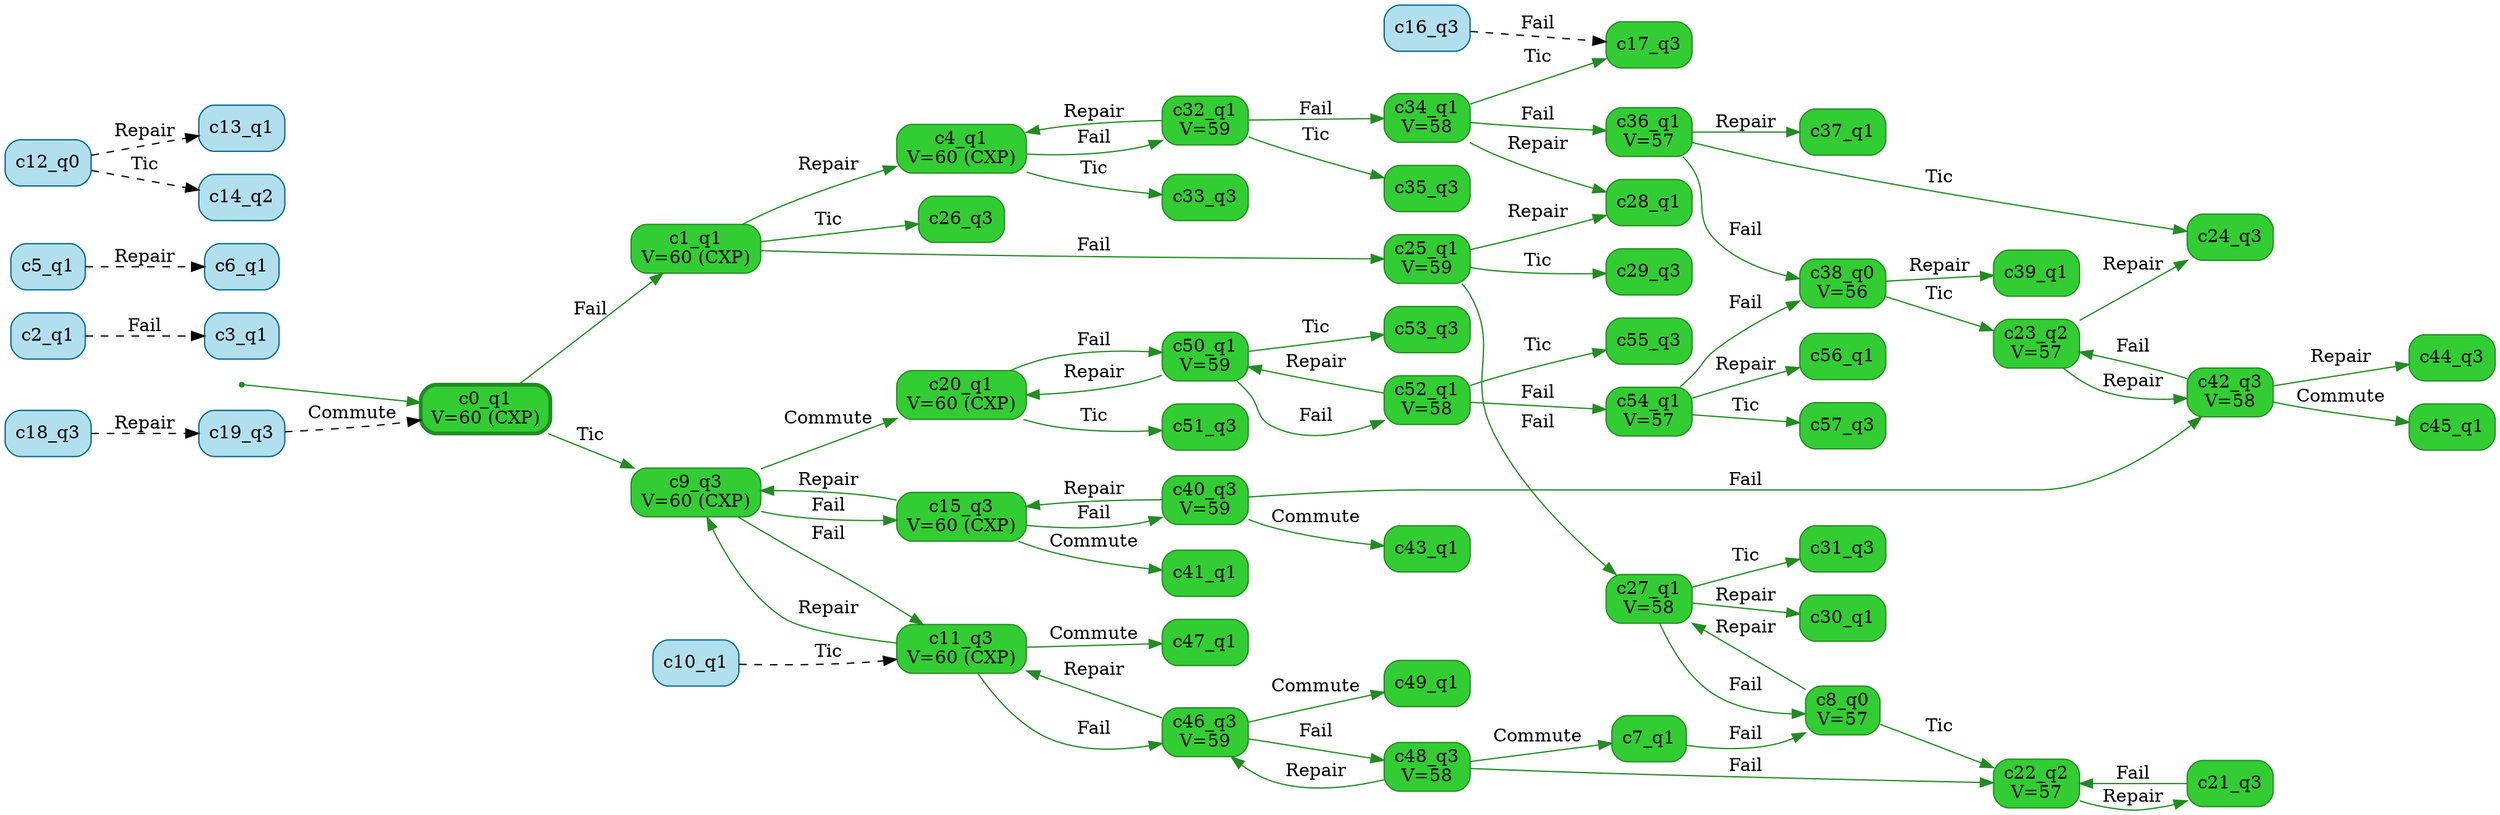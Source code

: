 digraph g {

	rankdir="LR"

	__invisible__[shape="point", color="forestgreen"]
	c0_q1[label="c0_q1\nV=60 (CXP)", shape="box", style="rounded, filled", color="forestgreen", fillcolor="limegreen", penwidth=3] // Initial
	c1_q1[label="c1_q1\nV=60 (CXP)", shape="box", style="rounded, filled", color="forestgreen", fillcolor="limegreen"]
	c4_q1[label="c4_q1\nV=60 (CXP)", shape="box", style="rounded, filled", color="forestgreen", fillcolor="limegreen"]
	c32_q1[label="c32_q1\nV=59", shape="box", style="rounded, filled", color="forestgreen", fillcolor="limegreen"]
	c34_q1[label="c34_q1\nV=58", shape="box", style="rounded, filled", color="forestgreen", fillcolor="limegreen"]
	c36_q1[label="c36_q1\nV=57", shape="box", style="rounded, filled", color="forestgreen", fillcolor="limegreen"]
	c37_q1[label="c37_q1", shape="box", style="rounded, filled", color="forestgreen", fillcolor="limegreen"]
	c38_q0[label="c38_q0\nV=56", shape="box", style="rounded, filled", color="forestgreen", fillcolor="limegreen"]
	c39_q1[label="c39_q1", shape="box", style="rounded, filled", color="forestgreen", fillcolor="limegreen"]
	c23_q2[label="c23_q2\nV=57", shape="box", style="rounded, filled", color="forestgreen", fillcolor="limegreen"]
	c24_q3[label="c24_q3", shape="box", style="rounded, filled", color="forestgreen", fillcolor="limegreen"]
	c42_q3[label="c42_q3\nV=58", shape="box", style="rounded, filled", color="forestgreen", fillcolor="limegreen"]
	c44_q3[label="c44_q3", shape="box", style="rounded, filled", color="forestgreen", fillcolor="limegreen"]
	c45_q1[label="c45_q1", shape="box", style="rounded, filled", color="forestgreen", fillcolor="limegreen"]
	c28_q1[label="c28_q1", shape="box", style="rounded, filled", color="forestgreen", fillcolor="limegreen"]
	c17_q3[label="c17_q3", shape="box", style="rounded, filled", color="forestgreen", fillcolor="limegreen"]
	c35_q3[label="c35_q3", shape="box", style="rounded, filled", color="forestgreen", fillcolor="limegreen"]
	c33_q3[label="c33_q3", shape="box", style="rounded, filled", color="forestgreen", fillcolor="limegreen"]
	c25_q1[label="c25_q1\nV=59", shape="box", style="rounded, filled", color="forestgreen", fillcolor="limegreen"]
	c27_q1[label="c27_q1\nV=58", shape="box", style="rounded, filled", color="forestgreen", fillcolor="limegreen"]
	c30_q1[label="c30_q1", shape="box", style="rounded, filled", color="forestgreen", fillcolor="limegreen"]
	c8_q0[label="c8_q0\nV=57", shape="box", style="rounded, filled", color="forestgreen", fillcolor="limegreen"]
	c22_q2[label="c22_q2\nV=57", shape="box", style="rounded, filled", color="forestgreen", fillcolor="limegreen"]
	c21_q3[label="c21_q3", shape="box", style="rounded, filled", color="forestgreen", fillcolor="limegreen"]
	c31_q3[label="c31_q3", shape="box", style="rounded, filled", color="forestgreen", fillcolor="limegreen"]
	c29_q3[label="c29_q3", shape="box", style="rounded, filled", color="forestgreen", fillcolor="limegreen"]
	c26_q3[label="c26_q3", shape="box", style="rounded, filled", color="forestgreen", fillcolor="limegreen"]
	c9_q3[label="c9_q3\nV=60 (CXP)", shape="box", style="rounded, filled", color="forestgreen", fillcolor="limegreen"]
	c15_q3[label="c15_q3\nV=60 (CXP)", shape="box", style="rounded, filled", color="forestgreen", fillcolor="limegreen"]
	c40_q3[label="c40_q3\nV=59", shape="box", style="rounded, filled", color="forestgreen", fillcolor="limegreen"]
	c43_q1[label="c43_q1", shape="box", style="rounded, filled", color="forestgreen", fillcolor="limegreen"]
	c41_q1[label="c41_q1", shape="box", style="rounded, filled", color="forestgreen", fillcolor="limegreen"]
	c11_q3[label="c11_q3\nV=60 (CXP)", shape="box", style="rounded, filled", color="forestgreen", fillcolor="limegreen"]
	c46_q3[label="c46_q3\nV=59", shape="box", style="rounded, filled", color="forestgreen", fillcolor="limegreen"]
	c48_q3[label="c48_q3\nV=58", shape="box", style="rounded, filled", color="forestgreen", fillcolor="limegreen"]
	c7_q1[label="c7_q1", shape="box", style="rounded, filled", color="forestgreen", fillcolor="limegreen"]
	c49_q1[label="c49_q1", shape="box", style="rounded, filled", color="forestgreen", fillcolor="limegreen"]
	c47_q1[label="c47_q1", shape="box", style="rounded, filled", color="forestgreen", fillcolor="limegreen"]
	c20_q1[label="c20_q1\nV=60 (CXP)", shape="box", style="rounded, filled", color="forestgreen", fillcolor="limegreen"]
	c50_q1[label="c50_q1\nV=59", shape="box", style="rounded, filled", color="forestgreen", fillcolor="limegreen"]
	c52_q1[label="c52_q1\nV=58", shape="box", style="rounded, filled", color="forestgreen", fillcolor="limegreen"]
	c54_q1[label="c54_q1\nV=57", shape="box", style="rounded, filled", color="forestgreen", fillcolor="limegreen"]
	c56_q1[label="c56_q1", shape="box", style="rounded, filled", color="forestgreen", fillcolor="limegreen"]
	c57_q3[label="c57_q3", shape="box", style="rounded, filled", color="forestgreen", fillcolor="limegreen"]
	c55_q3[label="c55_q3", shape="box", style="rounded, filled", color="forestgreen", fillcolor="limegreen"]
	c53_q3[label="c53_q3", shape="box", style="rounded, filled", color="forestgreen", fillcolor="limegreen"]
	c51_q3[label="c51_q3", shape="box", style="rounded, filled", color="forestgreen", fillcolor="limegreen"]
	c2_q1[label="c2_q1", shape="box", style="rounded, filled", color="deepskyblue4", fillcolor="lightblue2"]
	c3_q1[label="c3_q1", shape="box", style="rounded, filled", color="deepskyblue4", fillcolor="lightblue2"]
	c5_q1[label="c5_q1", shape="box", style="rounded, filled", color="deepskyblue4", fillcolor="lightblue2"]
	c6_q1[label="c6_q1", shape="box", style="rounded, filled", color="deepskyblue4", fillcolor="lightblue2"]
	c10_q1[label="c10_q1", shape="box", style="rounded, filled", color="deepskyblue4", fillcolor="lightblue2"]
	c12_q0[label="c12_q0", shape="box", style="rounded, filled", color="deepskyblue4", fillcolor="lightblue2"]
	c13_q1[label="c13_q1", shape="box", style="rounded, filled", color="deepskyblue4", fillcolor="lightblue2"]
	c14_q2[label="c14_q2", shape="box", style="rounded, filled", color="deepskyblue4", fillcolor="lightblue2"]
	c16_q3[label="c16_q3", shape="box", style="rounded, filled", color="deepskyblue4", fillcolor="lightblue2"]
	c18_q3[label="c18_q3", shape="box", style="rounded, filled", color="deepskyblue4", fillcolor="lightblue2"]
	c19_q3[label="c19_q3", shape="box", style="rounded, filled", color="deepskyblue4", fillcolor="lightblue2"]

	__invisible__ -> c0_q1[color="forestgreen"]
	c0_q1 -> c1_q1[label="Fail", color="forestgreen"]
	c1_q1 -> c4_q1[label="Repair", color="forestgreen"]
	c4_q1 -> c32_q1[label="Fail", color="forestgreen"]
	c32_q1 -> c34_q1[label="Fail", color="forestgreen"]
	c34_q1 -> c36_q1[label="Fail", color="forestgreen"]
	c36_q1 -> c37_q1[label="Repair", color="forestgreen"]
	c36_q1 -> c38_q0[label="Fail", color="forestgreen"]
	c38_q0 -> c39_q1[label="Repair", color="forestgreen"]
	c38_q0 -> c23_q2[label="Tic", color="forestgreen"]
	c23_q2 -> c24_q3[label="Repair", color="forestgreen"]
	c23_q2 -> c42_q3[label="Repair", color="forestgreen"]
	c42_q3 -> c44_q3[label="Repair", color="forestgreen"]
	c42_q3 -> c45_q1[label="Commute", color="forestgreen"]
	c42_q3 -> c23_q2[label="Fail", color="forestgreen"]
	c36_q1 -> c24_q3[label="Tic", color="forestgreen"]
	c34_q1 -> c28_q1[label="Repair", color="forestgreen"]
	c34_q1 -> c17_q3[label="Tic", color="forestgreen"]
	c32_q1 -> c4_q1[label="Repair", color="forestgreen"]
	c32_q1 -> c35_q3[label="Tic", color="forestgreen"]
	c4_q1 -> c33_q3[label="Tic", color="forestgreen"]
	c1_q1 -> c25_q1[label="Fail", color="forestgreen"]
	c25_q1 -> c27_q1[label="Fail", color="forestgreen"]
	c27_q1 -> c30_q1[label="Repair", color="forestgreen"]
	c27_q1 -> c8_q0[label="Fail", color="forestgreen"]
	c8_q0 -> c27_q1[label="Repair", color="forestgreen"]
	c8_q0 -> c22_q2[label="Tic", color="forestgreen"]
	c22_q2 -> c21_q3[label="Repair", color="forestgreen"]
	c21_q3 -> c22_q2[label="Fail", color="forestgreen"]
	c27_q1 -> c31_q3[label="Tic", color="forestgreen"]
	c25_q1 -> c28_q1[label="Repair", color="forestgreen"]
	c25_q1 -> c29_q3[label="Tic", color="forestgreen"]
	c1_q1 -> c26_q3[label="Tic", color="forestgreen"]
	c0_q1 -> c9_q3[label="Tic", color="forestgreen"]
	c9_q3 -> c15_q3[label="Fail", color="forestgreen"]
	c15_q3 -> c9_q3[label="Repair", color="forestgreen"]
	c15_q3 -> c40_q3[label="Fail", color="forestgreen"]
	c40_q3 -> c42_q3[label="Fail", color="forestgreen"]
	c40_q3 -> c15_q3[label="Repair", color="forestgreen"]
	c40_q3 -> c43_q1[label="Commute", color="forestgreen"]
	c15_q3 -> c41_q1[label="Commute", color="forestgreen"]
	c9_q3 -> c11_q3[label="Fail", color="forestgreen"]
	c11_q3 -> c46_q3[label="Fail", color="forestgreen"]
	c46_q3 -> c48_q3[label="Fail", color="forestgreen"]
	c48_q3 -> c46_q3[label="Repair", color="forestgreen"]
	c48_q3 -> c7_q1[label="Commute", color="forestgreen"]
	c7_q1 -> c8_q0[label="Fail", color="forestgreen"]
	c48_q3 -> c22_q2[label="Fail", color="forestgreen"]
	c46_q3 -> c11_q3[label="Repair", color="forestgreen"]
	c46_q3 -> c49_q1[label="Commute", color="forestgreen"]
	c11_q3 -> c9_q3[label="Repair", color="forestgreen"]
	c11_q3 -> c47_q1[label="Commute", color="forestgreen"]
	c9_q3 -> c20_q1[label="Commute", color="forestgreen"]
	c20_q1 -> c50_q1[label="Fail", color="forestgreen"]
	c50_q1 -> c52_q1[label="Fail", color="forestgreen"]
	c52_q1 -> c54_q1[label="Fail", color="forestgreen"]
	c54_q1 -> c56_q1[label="Repair", color="forestgreen"]
	c54_q1 -> c38_q0[label="Fail", color="forestgreen"]
	c54_q1 -> c57_q3[label="Tic", color="forestgreen"]
	c52_q1 -> c50_q1[label="Repair", color="forestgreen"]
	c52_q1 -> c55_q3[label="Tic", color="forestgreen"]
	c50_q1 -> c20_q1[label="Repair", color="forestgreen"]
	c50_q1 -> c53_q3[label="Tic", color="forestgreen"]
	c20_q1 -> c51_q3[label="Tic", color="forestgreen"]
	c2_q1 -> c3_q1[label="Fail", color="black", style="dashed"]
	c5_q1 -> c6_q1[label="Repair", color="black", style="dashed"]
	c10_q1 -> c11_q3[label="Tic", color="black", style="dashed"]
	c12_q0 -> c13_q1[label="Repair", color="black", style="dashed"]
	c12_q0 -> c14_q2[label="Tic", color="black", style="dashed"]
	c16_q3 -> c17_q3[label="Fail", color="black", style="dashed"]
	c18_q3 -> c19_q3[label="Repair", color="black", style="dashed"]
	c19_q3 -> c0_q1[label="Commute", color="black", style="dashed"]

}

